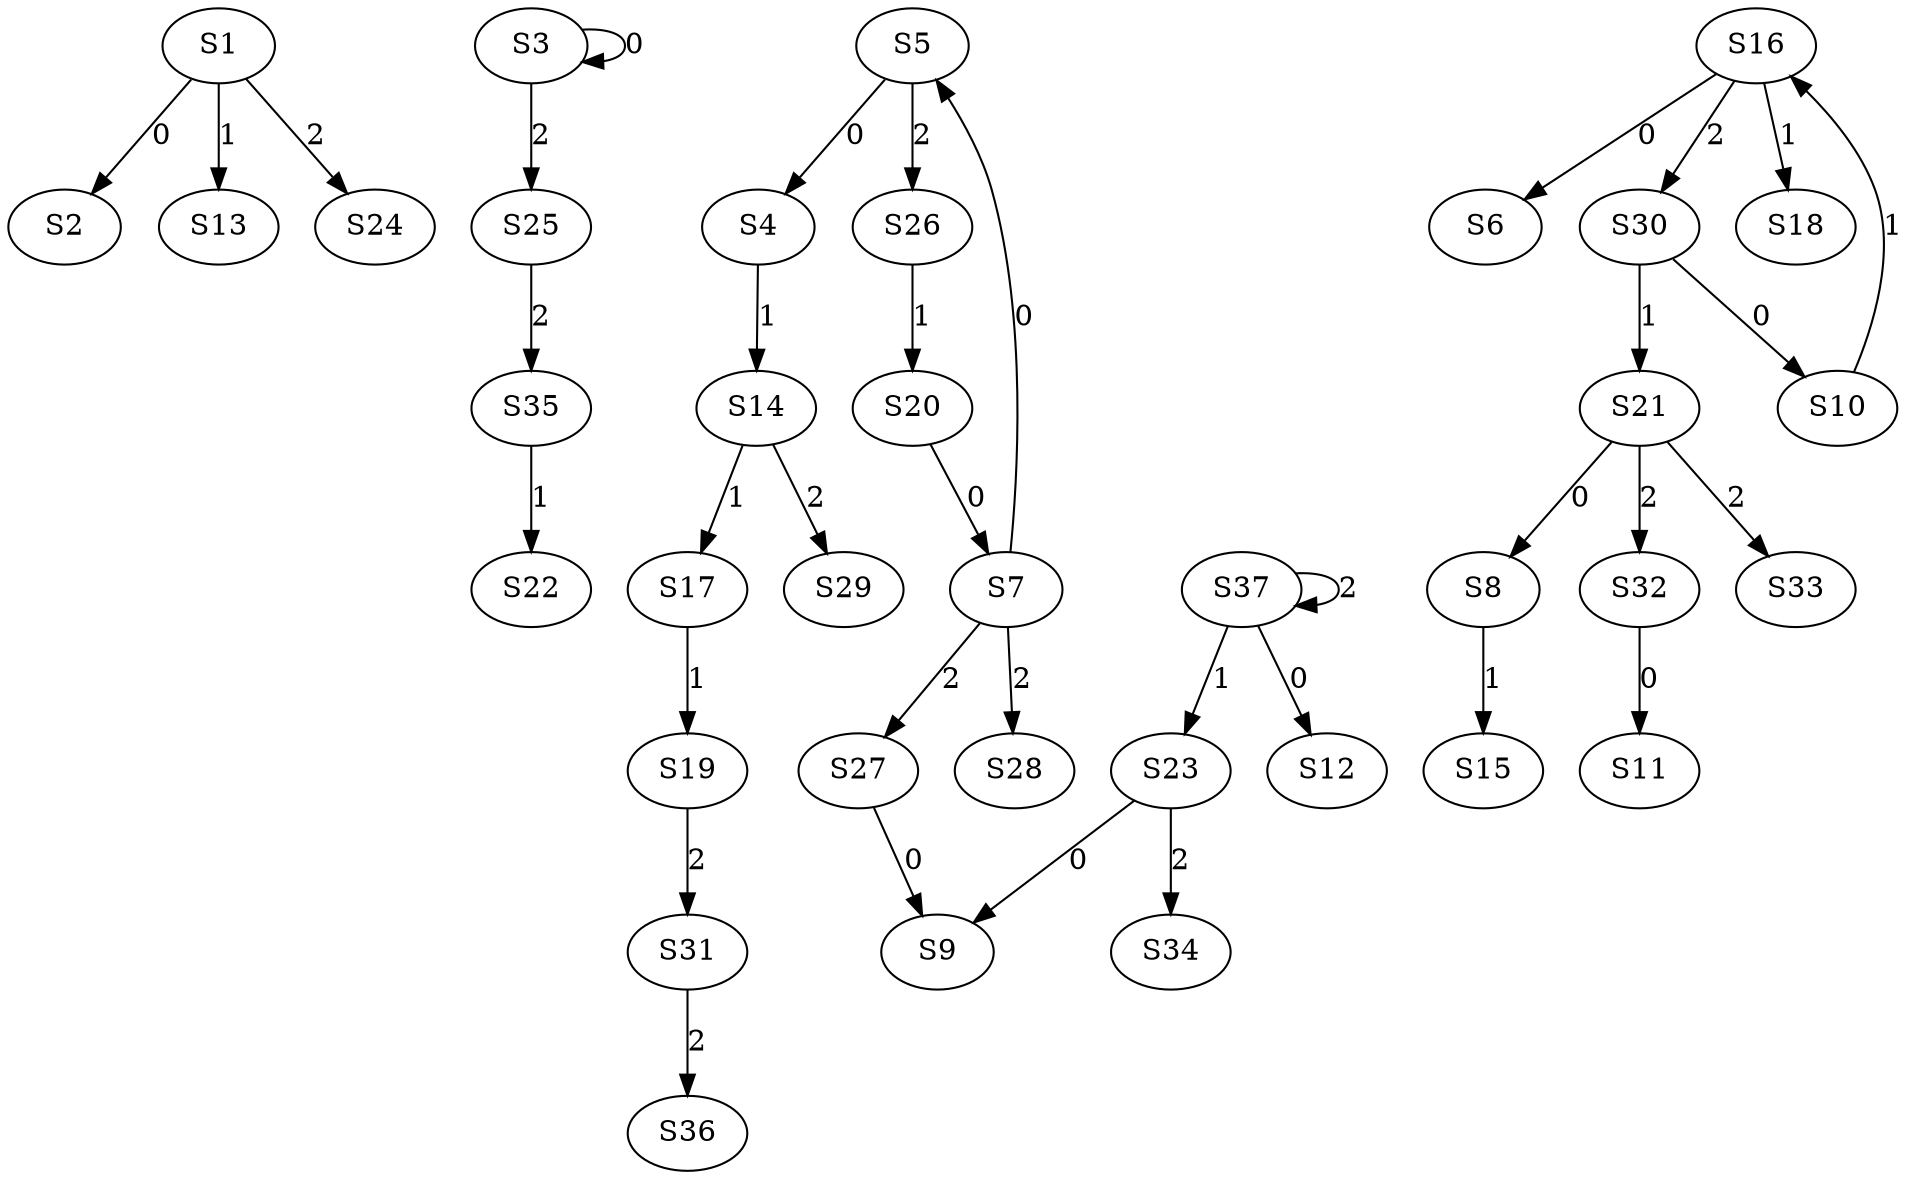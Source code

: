 strict digraph {
	S1 -> S2 [ label = 0 ];
	S3 -> S3 [ label = 0 ];
	S5 -> S4 [ label = 0 ];
	S7 -> S5 [ label = 0 ];
	S16 -> S6 [ label = 0 ];
	S20 -> S7 [ label = 0 ];
	S21 -> S8 [ label = 0 ];
	S23 -> S9 [ label = 0 ];
	S30 -> S10 [ label = 0 ];
	S32 -> S11 [ label = 0 ];
	S37 -> S12 [ label = 0 ];
	S1 -> S13 [ label = 1 ];
	S4 -> S14 [ label = 1 ];
	S8 -> S15 [ label = 1 ];
	S10 -> S16 [ label = 1 ];
	S14 -> S17 [ label = 1 ];
	S16 -> S18 [ label = 1 ];
	S17 -> S19 [ label = 1 ];
	S26 -> S20 [ label = 1 ];
	S30 -> S21 [ label = 1 ];
	S35 -> S22 [ label = 1 ];
	S37 -> S23 [ label = 1 ];
	S1 -> S24 [ label = 2 ];
	S3 -> S25 [ label = 2 ];
	S5 -> S26 [ label = 2 ];
	S7 -> S27 [ label = 2 ];
	S7 -> S28 [ label = 2 ];
	S14 -> S29 [ label = 2 ];
	S16 -> S30 [ label = 2 ];
	S19 -> S31 [ label = 2 ];
	S21 -> S32 [ label = 2 ];
	S21 -> S33 [ label = 2 ];
	S23 -> S34 [ label = 2 ];
	S25 -> S35 [ label = 2 ];
	S31 -> S36 [ label = 2 ];
	S37 -> S37 [ label = 2 ];
	S27 -> S9 [ label = 0 ];
}